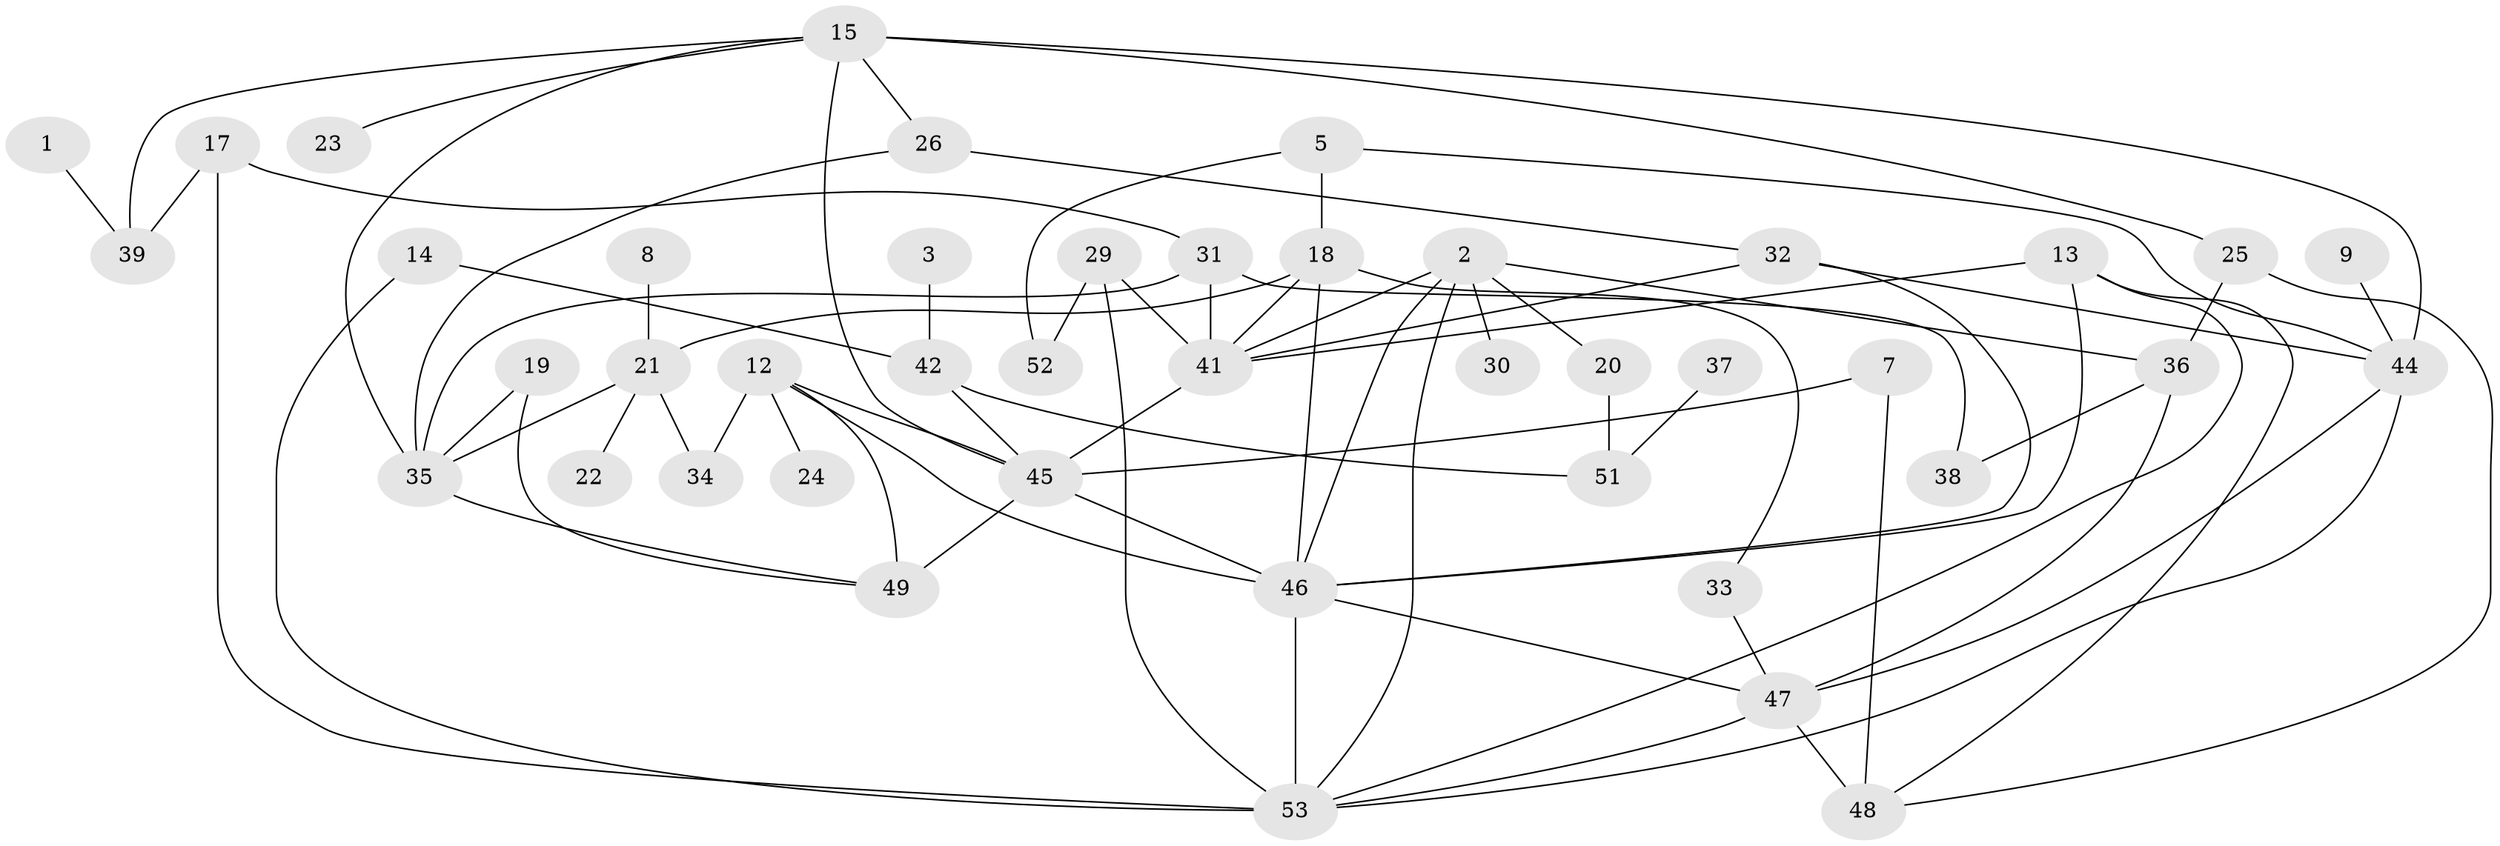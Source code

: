 // original degree distribution, {4: 0.06666666666666667, 1: 0.22857142857142856, 5: 0.13333333333333333, 2: 0.20952380952380953, 3: 0.2761904761904762, 0: 0.05714285714285714, 6: 0.01904761904761905, 7: 0.009523809523809525}
// Generated by graph-tools (version 1.1) at 2025/25/03/09/25 03:25:18]
// undirected, 43 vertices, 75 edges
graph export_dot {
graph [start="1"]
  node [color=gray90,style=filled];
  1;
  2;
  3;
  5;
  7;
  8;
  9;
  12;
  13;
  14;
  15;
  17;
  18;
  19;
  20;
  21;
  22;
  23;
  24;
  25;
  26;
  29;
  30;
  31;
  32;
  33;
  34;
  35;
  36;
  37;
  38;
  39;
  41;
  42;
  44;
  45;
  46;
  47;
  48;
  49;
  51;
  52;
  53;
  1 -- 39 [weight=1.0];
  2 -- 20 [weight=1.0];
  2 -- 30 [weight=1.0];
  2 -- 36 [weight=1.0];
  2 -- 41 [weight=1.0];
  2 -- 46 [weight=1.0];
  2 -- 53 [weight=1.0];
  3 -- 42 [weight=1.0];
  5 -- 18 [weight=1.0];
  5 -- 44 [weight=1.0];
  5 -- 52 [weight=1.0];
  7 -- 45 [weight=1.0];
  7 -- 48 [weight=2.0];
  8 -- 21 [weight=1.0];
  9 -- 44 [weight=1.0];
  12 -- 24 [weight=1.0];
  12 -- 34 [weight=1.0];
  12 -- 45 [weight=1.0];
  12 -- 46 [weight=2.0];
  12 -- 49 [weight=1.0];
  13 -- 41 [weight=1.0];
  13 -- 46 [weight=1.0];
  13 -- 48 [weight=1.0];
  13 -- 53 [weight=1.0];
  14 -- 42 [weight=1.0];
  14 -- 53 [weight=1.0];
  15 -- 23 [weight=1.0];
  15 -- 25 [weight=1.0];
  15 -- 26 [weight=1.0];
  15 -- 35 [weight=1.0];
  15 -- 39 [weight=1.0];
  15 -- 44 [weight=1.0];
  15 -- 45 [weight=1.0];
  17 -- 31 [weight=2.0];
  17 -- 39 [weight=1.0];
  17 -- 53 [weight=1.0];
  18 -- 21 [weight=1.0];
  18 -- 33 [weight=1.0];
  18 -- 41 [weight=2.0];
  18 -- 46 [weight=3.0];
  19 -- 35 [weight=1.0];
  19 -- 49 [weight=1.0];
  20 -- 51 [weight=1.0];
  21 -- 22 [weight=1.0];
  21 -- 34 [weight=1.0];
  21 -- 35 [weight=1.0];
  25 -- 36 [weight=1.0];
  25 -- 48 [weight=1.0];
  26 -- 32 [weight=1.0];
  26 -- 35 [weight=1.0];
  29 -- 41 [weight=1.0];
  29 -- 52 [weight=1.0];
  29 -- 53 [weight=1.0];
  31 -- 35 [weight=1.0];
  31 -- 38 [weight=1.0];
  31 -- 41 [weight=1.0];
  32 -- 41 [weight=1.0];
  32 -- 44 [weight=1.0];
  32 -- 46 [weight=1.0];
  33 -- 47 [weight=1.0];
  35 -- 49 [weight=1.0];
  36 -- 38 [weight=1.0];
  36 -- 47 [weight=1.0];
  37 -- 51 [weight=1.0];
  41 -- 45 [weight=1.0];
  42 -- 45 [weight=1.0];
  42 -- 51 [weight=1.0];
  44 -- 47 [weight=1.0];
  44 -- 53 [weight=1.0];
  45 -- 46 [weight=1.0];
  45 -- 49 [weight=2.0];
  46 -- 47 [weight=1.0];
  46 -- 53 [weight=3.0];
  47 -- 48 [weight=1.0];
  47 -- 53 [weight=1.0];
}
